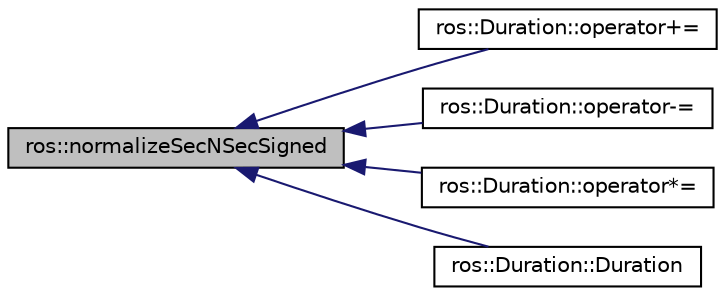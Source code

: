digraph "ros::normalizeSecNSecSigned"
{
  edge [fontname="Helvetica",fontsize="10",labelfontname="Helvetica",labelfontsize="10"];
  node [fontname="Helvetica",fontsize="10",shape=record];
  rankdir="LR";
  Node1 [label="ros::normalizeSecNSecSigned",height=0.2,width=0.4,color="black", fillcolor="grey75", style="filled" fontcolor="black"];
  Node1 -> Node2 [dir="back",color="midnightblue",fontsize="10",style="solid",fontname="Helvetica"];
  Node2 [label="ros::Duration::operator+=",height=0.2,width=0.4,color="black", fillcolor="white", style="filled",URL="$classros_1_1_duration.html#a385d35178d4fdd99758915098c522c83"];
  Node1 -> Node3 [dir="back",color="midnightblue",fontsize="10",style="solid",fontname="Helvetica"];
  Node3 [label="ros::Duration::operator-=",height=0.2,width=0.4,color="black", fillcolor="white", style="filled",URL="$classros_1_1_duration.html#a428292250454bfcf6671e89e30678d47"];
  Node1 -> Node4 [dir="back",color="midnightblue",fontsize="10",style="solid",fontname="Helvetica"];
  Node4 [label="ros::Duration::operator*=",height=0.2,width=0.4,color="black", fillcolor="white", style="filled",URL="$classros_1_1_duration.html#ac328f7d46dbbf99deb7b6edac4e254bf"];
  Node1 -> Node5 [dir="back",color="midnightblue",fontsize="10",style="solid",fontname="Helvetica"];
  Node5 [label="ros::Duration::Duration",height=0.2,width=0.4,color="black", fillcolor="white", style="filled",URL="$classros_1_1_duration.html#a623121b0d2944ff7d7894e3e81a15798"];
}
